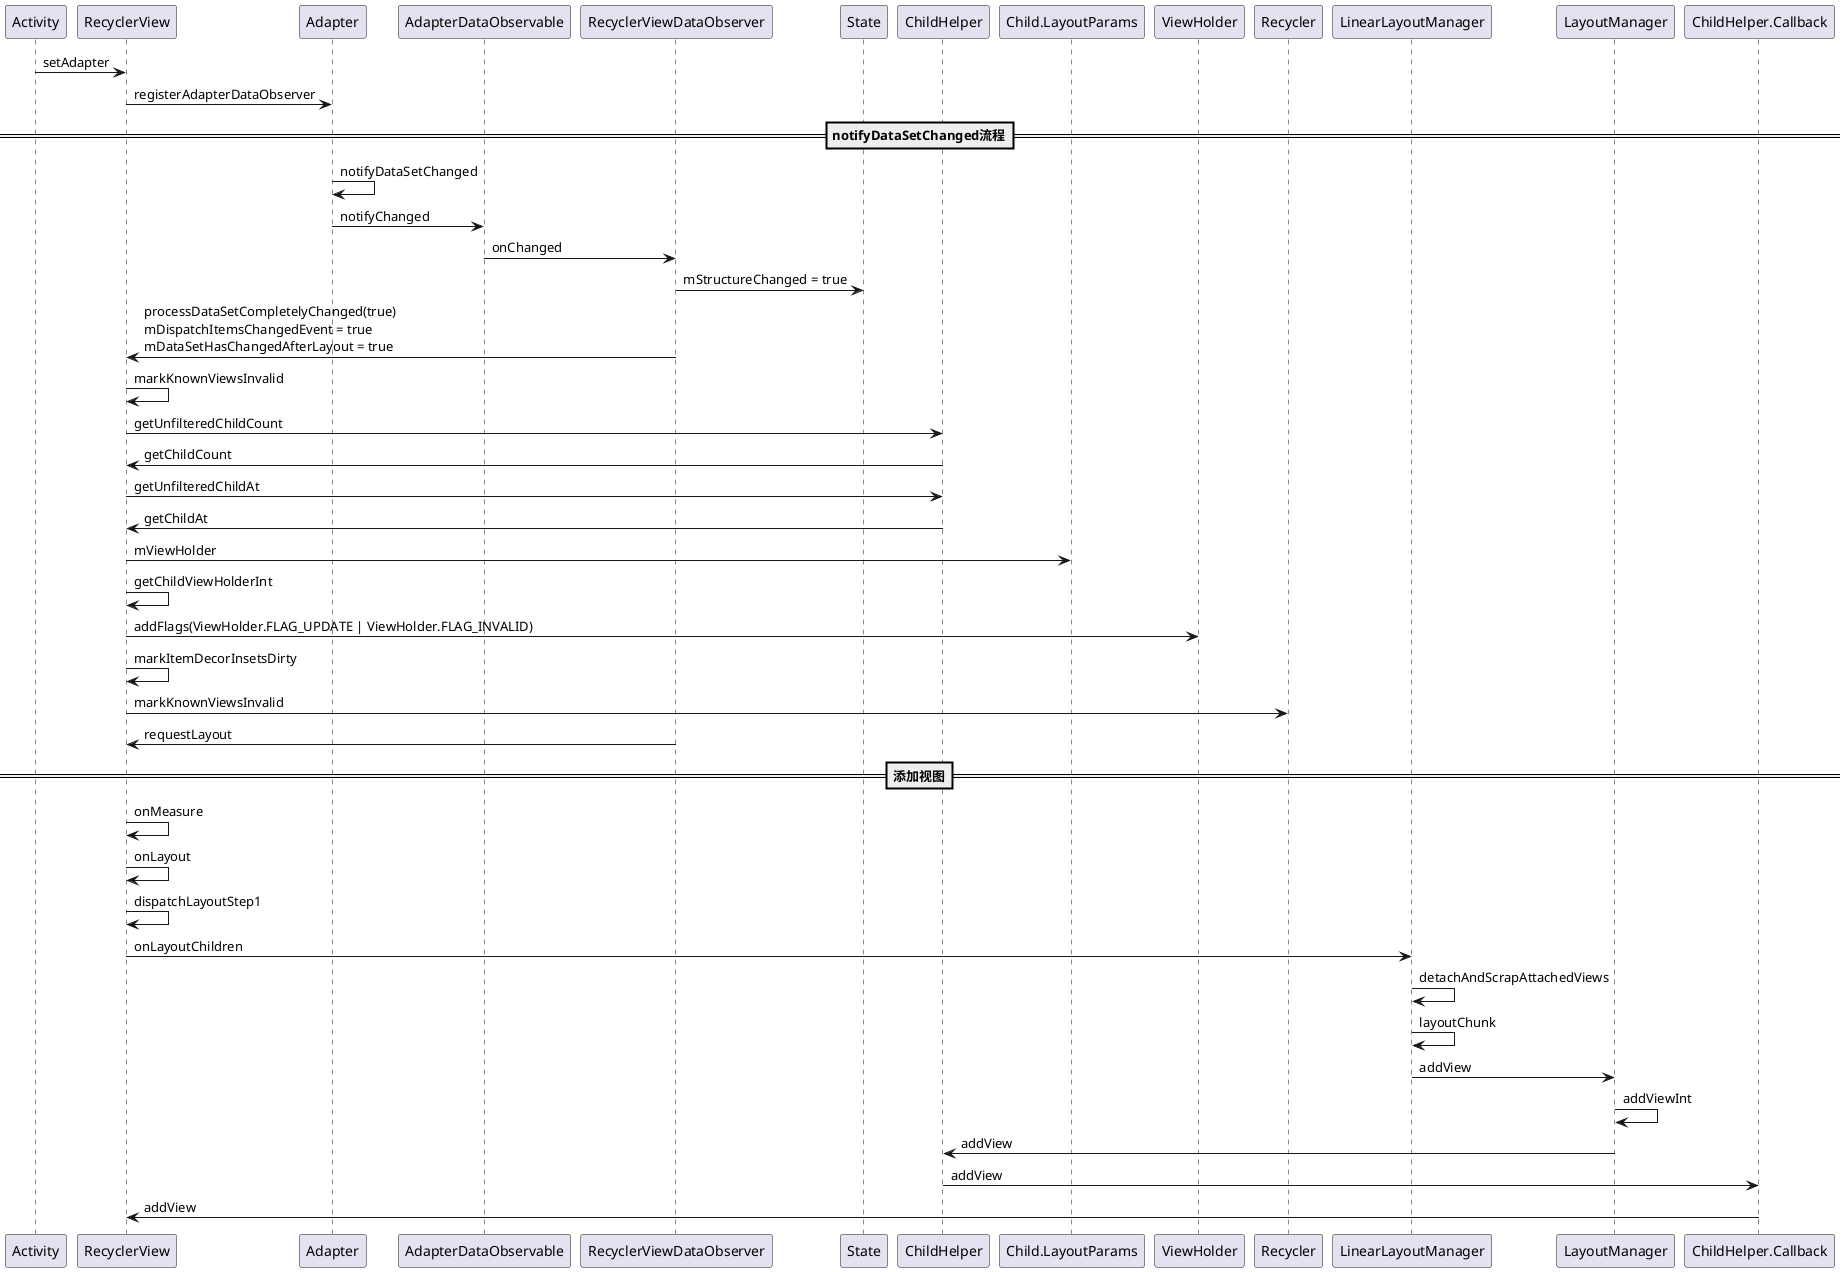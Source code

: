 @startuml RecycleView_seq

Activity -> RecyclerView : setAdapter
RecyclerView -> Adapter : registerAdapterDataObserver

==notifyDataSetChanged流程==

Adapter -> Adapter : notifyDataSetChanged
Adapter -> AdapterDataObservable : notifyChanged
AdapterDataObservable -> RecyclerViewDataObserver : onChanged
RecyclerViewDataObserver -> State : mStructureChanged = true
RecyclerViewDataObserver -> RecyclerView : processDataSetCompletelyChanged(true) \nmDispatchItemsChangedEvent = true \nmDataSetHasChangedAfterLayout = true
RecyclerView -> RecyclerView : markKnownViewsInvalid
RecyclerView -> ChildHelper : getUnfilteredChildCount
ChildHelper -> RecyclerView : getChildCount
RecyclerView -> ChildHelper : getUnfilteredChildAt
ChildHelper -> RecyclerView : getChildAt
RecyclerView -> Child.LayoutParams : mViewHolder
RecyclerView -> RecyclerView : getChildViewHolderInt
RecyclerView -> ViewHolder : addFlags(ViewHolder.FLAG_UPDATE | ViewHolder.FLAG_INVALID)
RecyclerView -> RecyclerView : markItemDecorInsetsDirty
RecyclerView -> Recycler : markKnownViewsInvalid
RecyclerViewDataObserver -> RecyclerView : requestLayout

==添加视图==

RecyclerView -> RecyclerView : onMeasure
RecyclerView -> RecyclerView : onLayout
RecyclerView -> RecyclerView : dispatchLayoutStep1
RecyclerView -> LinearLayoutManager : onLayoutChildren
LinearLayoutManager -> LinearLayoutManager : detachAndScrapAttachedViews /'临时将子视图detach&scrap, scrap视图在回收前可被复用'/
LinearLayoutManager -> LinearLayoutManager : layoutChunk
LinearLayoutManager -> LayoutManager : addView
LayoutManager -> LayoutManager : addViewInt
LayoutManager -> ChildHelper : addView
ChildHelper -> ChildHelper.Callback : addView
ChildHelper.Callback -> RecyclerView : addView

@enduml